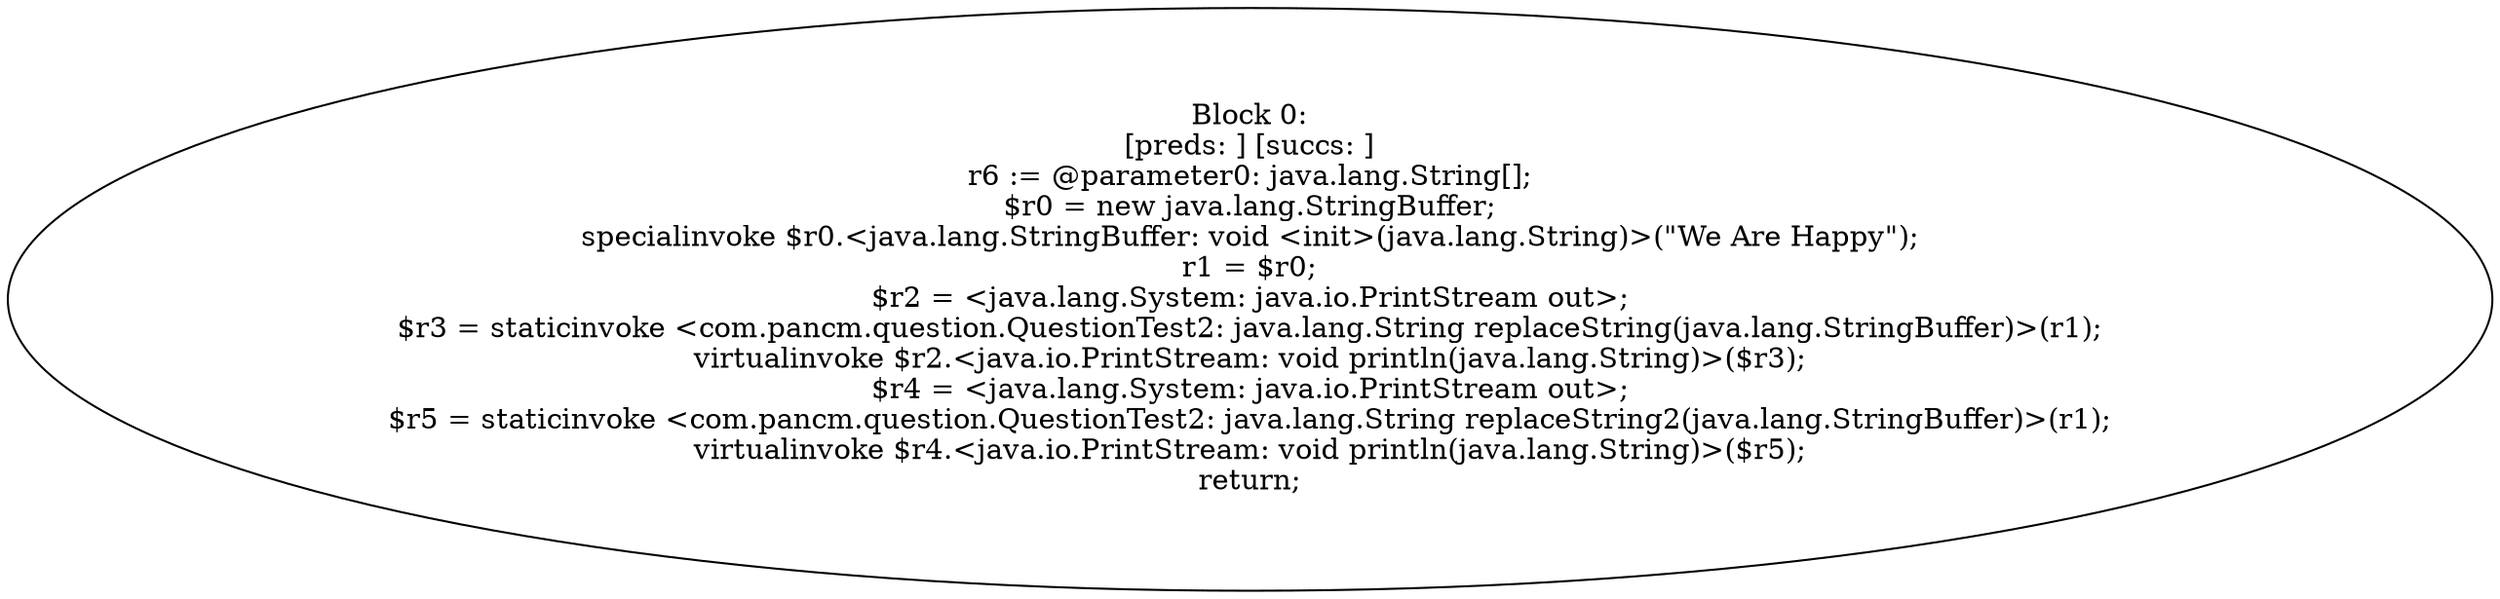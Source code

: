 digraph "unitGraph" {
    "Block 0:
[preds: ] [succs: ]
r6 := @parameter0: java.lang.String[];
$r0 = new java.lang.StringBuffer;
specialinvoke $r0.<java.lang.StringBuffer: void <init>(java.lang.String)>(\"We Are Happy\");
r1 = $r0;
$r2 = <java.lang.System: java.io.PrintStream out>;
$r3 = staticinvoke <com.pancm.question.QuestionTest2: java.lang.String replaceString(java.lang.StringBuffer)>(r1);
virtualinvoke $r2.<java.io.PrintStream: void println(java.lang.String)>($r3);
$r4 = <java.lang.System: java.io.PrintStream out>;
$r5 = staticinvoke <com.pancm.question.QuestionTest2: java.lang.String replaceString2(java.lang.StringBuffer)>(r1);
virtualinvoke $r4.<java.io.PrintStream: void println(java.lang.String)>($r5);
return;
"
}
